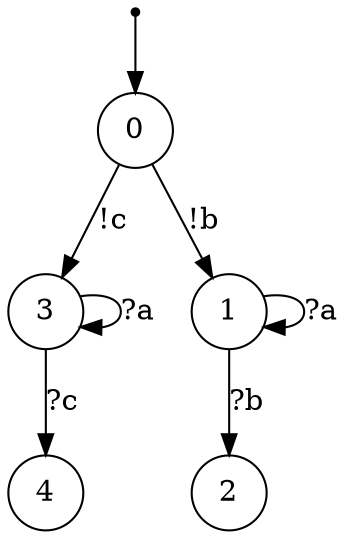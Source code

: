 digraph {
 node [shape=point] ENTRY
 node [shape=circle]
 ENTRY -> 0
0 -> 3 [label="!c"]
3 -> 4 [label="?c"]
3 -> 3 [label="?a"]
0 -> 1 [label="!b"]
1 -> 2 [label="?b"]
1 -> 1 [label="?a"]
}